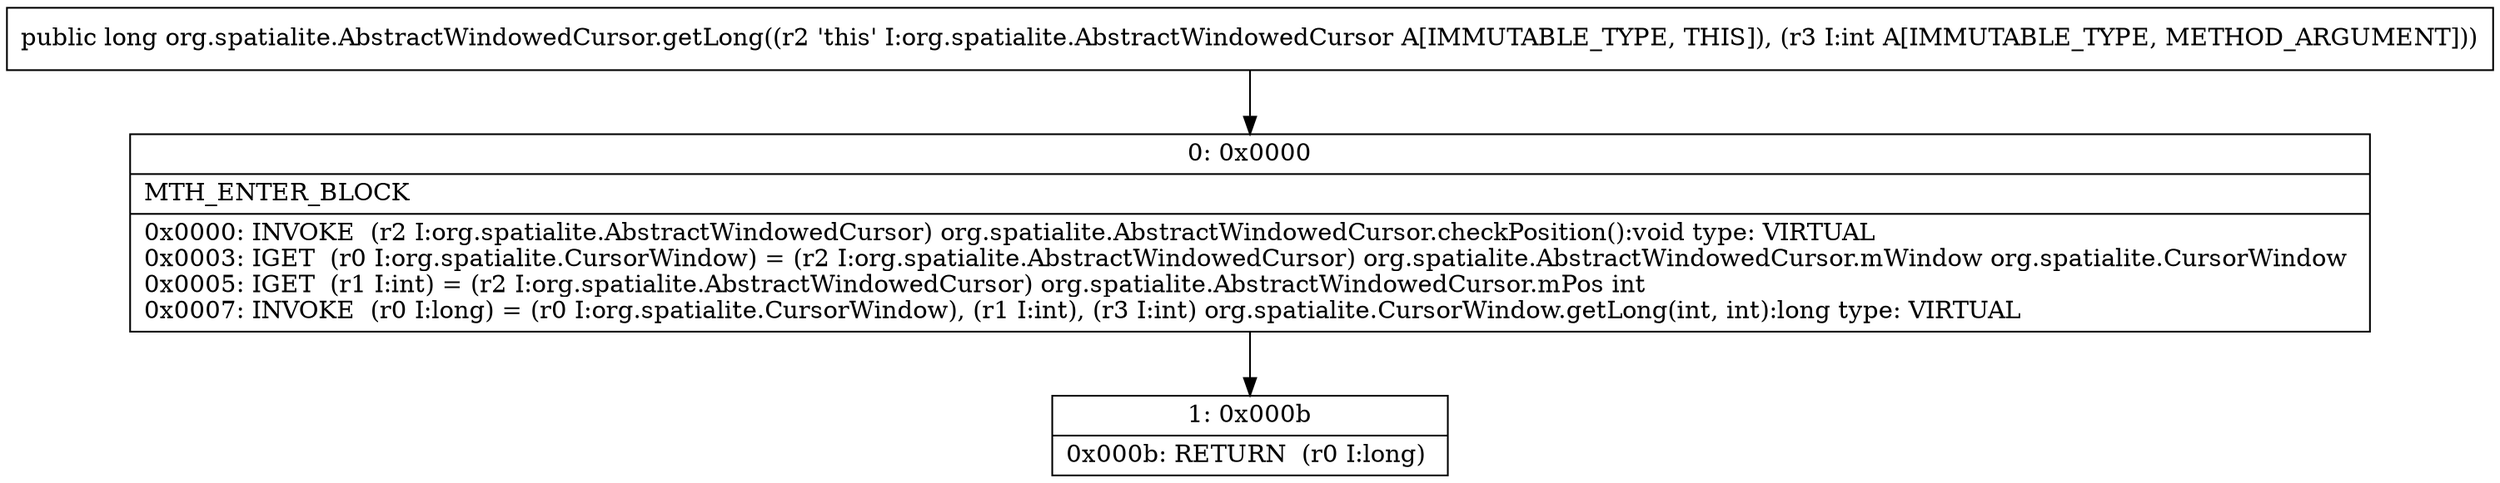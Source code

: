 digraph "CFG fororg.spatialite.AbstractWindowedCursor.getLong(I)J" {
Node_0 [shape=record,label="{0\:\ 0x0000|MTH_ENTER_BLOCK\l|0x0000: INVOKE  (r2 I:org.spatialite.AbstractWindowedCursor) org.spatialite.AbstractWindowedCursor.checkPosition():void type: VIRTUAL \l0x0003: IGET  (r0 I:org.spatialite.CursorWindow) = (r2 I:org.spatialite.AbstractWindowedCursor) org.spatialite.AbstractWindowedCursor.mWindow org.spatialite.CursorWindow \l0x0005: IGET  (r1 I:int) = (r2 I:org.spatialite.AbstractWindowedCursor) org.spatialite.AbstractWindowedCursor.mPos int \l0x0007: INVOKE  (r0 I:long) = (r0 I:org.spatialite.CursorWindow), (r1 I:int), (r3 I:int) org.spatialite.CursorWindow.getLong(int, int):long type: VIRTUAL \l}"];
Node_1 [shape=record,label="{1\:\ 0x000b|0x000b: RETURN  (r0 I:long) \l}"];
MethodNode[shape=record,label="{public long org.spatialite.AbstractWindowedCursor.getLong((r2 'this' I:org.spatialite.AbstractWindowedCursor A[IMMUTABLE_TYPE, THIS]), (r3 I:int A[IMMUTABLE_TYPE, METHOD_ARGUMENT])) }"];
MethodNode -> Node_0;
Node_0 -> Node_1;
}

